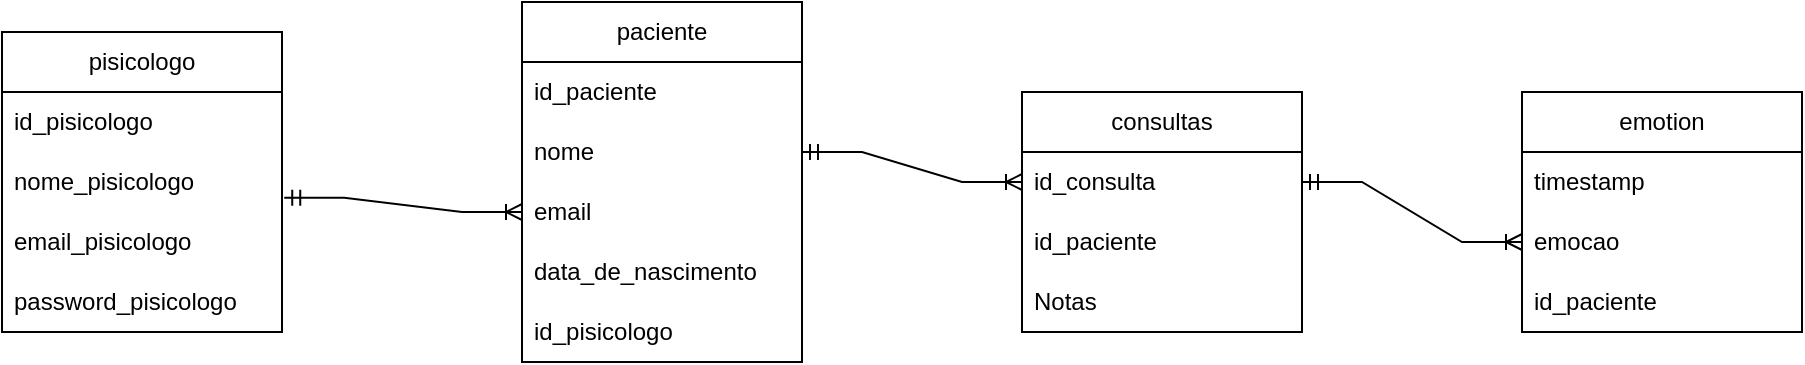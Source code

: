 <mxfile version="23.1.5" type="device">
  <diagram name="Página-1" id="FbjDZjxGMdg9MNBLvfa5">
    <mxGraphModel dx="2020" dy="800" grid="1" gridSize="10" guides="1" tooltips="1" connect="1" arrows="1" fold="1" page="1" pageScale="1" pageWidth="827" pageHeight="1169" math="0" shadow="0">
      <root>
        <mxCell id="0" />
        <mxCell id="1" parent="0" />
        <mxCell id="NY_olKimsMP66Irly-jn-1" value="pisicologo" style="swimlane;fontStyle=0;childLayout=stackLayout;horizontal=1;startSize=30;horizontalStack=0;resizeParent=1;resizeParentMax=0;resizeLast=0;collapsible=1;marginBottom=0;whiteSpace=wrap;html=1;" parent="1" vertex="1">
          <mxGeometry x="-280" y="285" width="140" height="150" as="geometry" />
        </mxCell>
        <mxCell id="NY_olKimsMP66Irly-jn-2" value="id_pisicologo" style="text;strokeColor=none;fillColor=none;align=left;verticalAlign=middle;spacingLeft=4;spacingRight=4;overflow=hidden;points=[[0,0.5],[1,0.5]];portConstraint=eastwest;rotatable=0;whiteSpace=wrap;html=1;" parent="NY_olKimsMP66Irly-jn-1" vertex="1">
          <mxGeometry y="30" width="140" height="30" as="geometry" />
        </mxCell>
        <mxCell id="NY_olKimsMP66Irly-jn-3" value="nome_pisicologo" style="text;strokeColor=none;fillColor=none;align=left;verticalAlign=middle;spacingLeft=4;spacingRight=4;overflow=hidden;points=[[0,0.5],[1,0.5]];portConstraint=eastwest;rotatable=0;whiteSpace=wrap;html=1;" parent="NY_olKimsMP66Irly-jn-1" vertex="1">
          <mxGeometry y="60" width="140" height="30" as="geometry" />
        </mxCell>
        <mxCell id="NY_olKimsMP66Irly-jn-4" value="email_pisicologo" style="text;strokeColor=none;fillColor=none;align=left;verticalAlign=middle;spacingLeft=4;spacingRight=4;overflow=hidden;points=[[0,0.5],[1,0.5]];portConstraint=eastwest;rotatable=0;whiteSpace=wrap;html=1;" parent="NY_olKimsMP66Irly-jn-1" vertex="1">
          <mxGeometry y="90" width="140" height="30" as="geometry" />
        </mxCell>
        <mxCell id="NY_olKimsMP66Irly-jn-5" value="password_pisicologo" style="text;strokeColor=none;fillColor=none;align=left;verticalAlign=middle;spacingLeft=4;spacingRight=4;overflow=hidden;points=[[0,0.5],[1,0.5]];portConstraint=eastwest;rotatable=0;whiteSpace=wrap;html=1;" parent="NY_olKimsMP66Irly-jn-1" vertex="1">
          <mxGeometry y="120" width="140" height="30" as="geometry" />
        </mxCell>
        <mxCell id="NY_olKimsMP66Irly-jn-6" value="emotion" style="swimlane;fontStyle=0;childLayout=stackLayout;horizontal=1;startSize=30;horizontalStack=0;resizeParent=1;resizeParentMax=0;resizeLast=0;collapsible=1;marginBottom=0;whiteSpace=wrap;html=1;" parent="1" vertex="1">
          <mxGeometry x="480" y="315" width="140" height="120" as="geometry" />
        </mxCell>
        <mxCell id="NY_olKimsMP66Irly-jn-7" value="timestamp" style="text;strokeColor=none;fillColor=none;align=left;verticalAlign=middle;spacingLeft=4;spacingRight=4;overflow=hidden;points=[[0,0.5],[1,0.5]];portConstraint=eastwest;rotatable=0;whiteSpace=wrap;html=1;" parent="NY_olKimsMP66Irly-jn-6" vertex="1">
          <mxGeometry y="30" width="140" height="30" as="geometry" />
        </mxCell>
        <mxCell id="NY_olKimsMP66Irly-jn-8" value="emocao" style="text;strokeColor=none;fillColor=none;align=left;verticalAlign=middle;spacingLeft=4;spacingRight=4;overflow=hidden;points=[[0,0.5],[1,0.5]];portConstraint=eastwest;rotatable=0;whiteSpace=wrap;html=1;" parent="NY_olKimsMP66Irly-jn-6" vertex="1">
          <mxGeometry y="60" width="140" height="30" as="geometry" />
        </mxCell>
        <mxCell id="NY_olKimsMP66Irly-jn-9" value="id_paciente" style="text;strokeColor=none;fillColor=none;align=left;verticalAlign=middle;spacingLeft=4;spacingRight=4;overflow=hidden;points=[[0,0.5],[1,0.5]];portConstraint=eastwest;rotatable=0;whiteSpace=wrap;html=1;" parent="NY_olKimsMP66Irly-jn-6" vertex="1">
          <mxGeometry y="90" width="140" height="30" as="geometry" />
        </mxCell>
        <mxCell id="NY_olKimsMP66Irly-jn-12" value="paciente" style="swimlane;fontStyle=0;childLayout=stackLayout;horizontal=1;startSize=30;horizontalStack=0;resizeParent=1;resizeParentMax=0;resizeLast=0;collapsible=1;marginBottom=0;whiteSpace=wrap;html=1;" parent="1" vertex="1">
          <mxGeometry x="-20" y="270" width="140" height="180" as="geometry" />
        </mxCell>
        <mxCell id="NY_olKimsMP66Irly-jn-13" value="id_paciente" style="text;strokeColor=none;fillColor=none;align=left;verticalAlign=middle;spacingLeft=4;spacingRight=4;overflow=hidden;points=[[0,0.5],[1,0.5]];portConstraint=eastwest;rotatable=0;whiteSpace=wrap;html=1;" parent="NY_olKimsMP66Irly-jn-12" vertex="1">
          <mxGeometry y="30" width="140" height="30" as="geometry" />
        </mxCell>
        <mxCell id="NY_olKimsMP66Irly-jn-14" value="nome" style="text;strokeColor=none;fillColor=none;align=left;verticalAlign=middle;spacingLeft=4;spacingRight=4;overflow=hidden;points=[[0,0.5],[1,0.5]];portConstraint=eastwest;rotatable=0;whiteSpace=wrap;html=1;" parent="NY_olKimsMP66Irly-jn-12" vertex="1">
          <mxGeometry y="60" width="140" height="30" as="geometry" />
        </mxCell>
        <mxCell id="NY_olKimsMP66Irly-jn-15" value="email" style="text;strokeColor=none;fillColor=none;align=left;verticalAlign=middle;spacingLeft=4;spacingRight=4;overflow=hidden;points=[[0,0.5],[1,0.5]];portConstraint=eastwest;rotatable=0;whiteSpace=wrap;html=1;" parent="NY_olKimsMP66Irly-jn-12" vertex="1">
          <mxGeometry y="90" width="140" height="30" as="geometry" />
        </mxCell>
        <mxCell id="NY_olKimsMP66Irly-jn-29" value="data_de_nascimento" style="text;strokeColor=none;fillColor=none;align=left;verticalAlign=middle;spacingLeft=4;spacingRight=4;overflow=hidden;points=[[0,0.5],[1,0.5]];portConstraint=eastwest;rotatable=0;whiteSpace=wrap;html=1;" parent="NY_olKimsMP66Irly-jn-12" vertex="1">
          <mxGeometry y="120" width="140" height="30" as="geometry" />
        </mxCell>
        <mxCell id="WjajycmQ8fmsGp876FW4-2" value="id_pisicologo" style="text;strokeColor=none;fillColor=none;align=left;verticalAlign=middle;spacingLeft=4;spacingRight=4;overflow=hidden;points=[[0,0.5],[1,0.5]];portConstraint=eastwest;rotatable=0;whiteSpace=wrap;html=1;" vertex="1" parent="NY_olKimsMP66Irly-jn-12">
          <mxGeometry y="150" width="140" height="30" as="geometry" />
        </mxCell>
        <mxCell id="NY_olKimsMP66Irly-jn-18" value="consultas" style="swimlane;fontStyle=0;childLayout=stackLayout;horizontal=1;startSize=30;horizontalStack=0;resizeParent=1;resizeParentMax=0;resizeLast=0;collapsible=1;marginBottom=0;whiteSpace=wrap;html=1;" parent="1" vertex="1">
          <mxGeometry x="230" y="315" width="140" height="120" as="geometry" />
        </mxCell>
        <mxCell id="NY_olKimsMP66Irly-jn-19" value="id_consulta" style="text;strokeColor=none;fillColor=none;align=left;verticalAlign=middle;spacingLeft=4;spacingRight=4;overflow=hidden;points=[[0,0.5],[1,0.5]];portConstraint=eastwest;rotatable=0;whiteSpace=wrap;html=1;" parent="NY_olKimsMP66Irly-jn-18" vertex="1">
          <mxGeometry y="30" width="140" height="30" as="geometry" />
        </mxCell>
        <mxCell id="NY_olKimsMP66Irly-jn-24" value="id_paciente" style="text;strokeColor=none;fillColor=none;align=left;verticalAlign=middle;spacingLeft=4;spacingRight=4;overflow=hidden;points=[[0,0.5],[1,0.5]];portConstraint=eastwest;rotatable=0;whiteSpace=wrap;html=1;" parent="NY_olKimsMP66Irly-jn-18" vertex="1">
          <mxGeometry y="60" width="140" height="30" as="geometry" />
        </mxCell>
        <mxCell id="NY_olKimsMP66Irly-jn-23" value="Notas" style="text;strokeColor=none;fillColor=none;align=left;verticalAlign=middle;spacingLeft=4;spacingRight=4;overflow=hidden;points=[[0,0.5],[1,0.5]];portConstraint=eastwest;rotatable=0;whiteSpace=wrap;html=1;" parent="NY_olKimsMP66Irly-jn-18" vertex="1">
          <mxGeometry y="90" width="140" height="30" as="geometry" />
        </mxCell>
        <mxCell id="WjajycmQ8fmsGp876FW4-11" value="" style="edgeStyle=entityRelationEdgeStyle;fontSize=12;html=1;endArrow=ERoneToMany;startArrow=ERmandOne;rounded=0;entryX=0;entryY=0.5;entryDx=0;entryDy=0;exitX=1.008;exitY=0.762;exitDx=0;exitDy=0;exitPerimeter=0;" edge="1" parent="1" source="NY_olKimsMP66Irly-jn-3" target="NY_olKimsMP66Irly-jn-15">
          <mxGeometry width="100" height="100" relative="1" as="geometry">
            <mxPoint x="-110" y="205" as="sourcePoint" />
            <mxPoint x="-55" y="555" as="targetPoint" />
            <Array as="points">
              <mxPoint x="-80" y="295" />
              <mxPoint x="140" y="265" />
              <mxPoint x="-85" y="435" />
              <mxPoint x="-90" y="295" />
              <mxPoint x="-100" y="465" />
              <mxPoint x="-80" y="395" />
              <mxPoint x="-70" y="395" />
              <mxPoint x="-80" y="295" />
              <mxPoint x="-85" y="285" />
              <mxPoint x="-90" y="295" />
            </Array>
          </mxGeometry>
        </mxCell>
        <mxCell id="WjajycmQ8fmsGp876FW4-13" value="" style="edgeStyle=entityRelationEdgeStyle;fontSize=12;html=1;endArrow=ERoneToMany;startArrow=ERmandOne;rounded=0;entryX=0;entryY=0.5;entryDx=0;entryDy=0;exitX=1;exitY=0.5;exitDx=0;exitDy=0;" edge="1" parent="1" source="NY_olKimsMP66Irly-jn-14" target="NY_olKimsMP66Irly-jn-19">
          <mxGeometry width="100" height="100" relative="1" as="geometry">
            <mxPoint x="70" y="355" as="sourcePoint" />
            <mxPoint x="139" y="522" as="targetPoint" />
            <Array as="points">
              <mxPoint x="129" y="442" />
              <mxPoint x="339" y="572" />
              <mxPoint x="349" y="412" />
              <mxPoint x="124" y="582" />
              <mxPoint x="119" y="442" />
              <mxPoint x="109" y="612" />
              <mxPoint x="129" y="542" />
              <mxPoint x="139" y="542" />
              <mxPoint x="129" y="442" />
              <mxPoint x="124" y="432" />
              <mxPoint x="119" y="442" />
            </Array>
          </mxGeometry>
        </mxCell>
        <mxCell id="WjajycmQ8fmsGp876FW4-14" value="" style="edgeStyle=entityRelationEdgeStyle;fontSize=12;html=1;endArrow=ERoneToMany;startArrow=ERmandOne;rounded=0;exitX=1;exitY=0.5;exitDx=0;exitDy=0;" edge="1" parent="1" source="NY_olKimsMP66Irly-jn-19" target="NY_olKimsMP66Irly-jn-8">
          <mxGeometry width="100" height="100" relative="1" as="geometry">
            <mxPoint x="370" y="375" as="sourcePoint" />
            <mxPoint x="491" y="375" as="targetPoint" />
            <Array as="points">
              <mxPoint x="379" y="472" />
              <mxPoint x="589" y="602" />
              <mxPoint x="599" y="442" />
              <mxPoint x="374" y="612" />
              <mxPoint x="369" y="472" />
              <mxPoint x="359" y="642" />
              <mxPoint x="379" y="572" />
              <mxPoint x="389" y="572" />
              <mxPoint x="379" y="472" />
              <mxPoint x="374" y="462" />
              <mxPoint x="369" y="472" />
            </Array>
          </mxGeometry>
        </mxCell>
      </root>
    </mxGraphModel>
  </diagram>
</mxfile>
